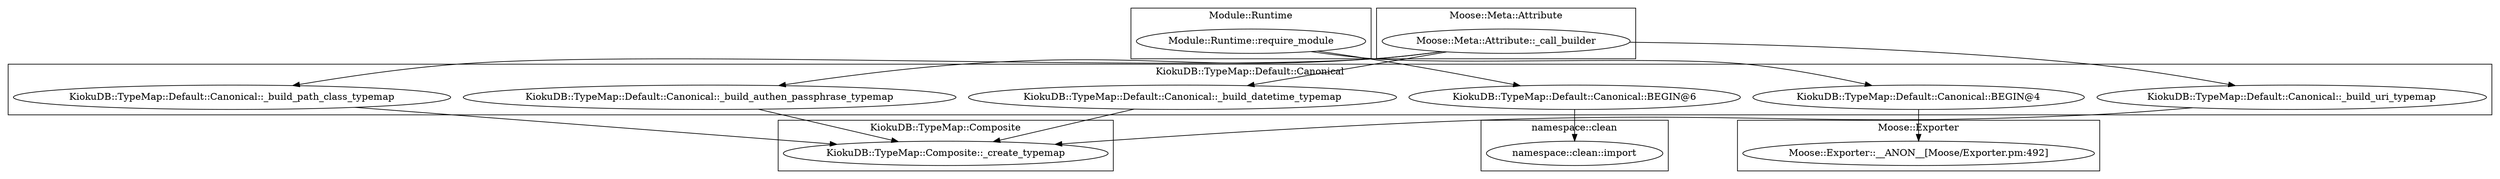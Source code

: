digraph {
graph [overlap=false]
subgraph cluster_KiokuDB_TypeMap_Composite {
	label="KiokuDB::TypeMap::Composite";
	"KiokuDB::TypeMap::Composite::_create_typemap";
}
subgraph cluster_namespace_clean {
	label="namespace::clean";
	"namespace::clean::import";
}
subgraph cluster_Module_Runtime {
	label="Module::Runtime";
	"Module::Runtime::require_module";
}
subgraph cluster_Moose_Meta_Attribute {
	label="Moose::Meta::Attribute";
	"Moose::Meta::Attribute::_call_builder";
}
subgraph cluster_Moose_Exporter {
	label="Moose::Exporter";
	"Moose::Exporter::__ANON__[Moose/Exporter.pm:492]";
}
subgraph cluster_KiokuDB_TypeMap_Default_Canonical {
	label="KiokuDB::TypeMap::Default::Canonical";
	"KiokuDB::TypeMap::Default::Canonical::_build_authen_passphrase_typemap";
	"KiokuDB::TypeMap::Default::Canonical::BEGIN@6";
	"KiokuDB::TypeMap::Default::Canonical::BEGIN@4";
	"KiokuDB::TypeMap::Default::Canonical::_build_path_class_typemap";
	"KiokuDB::TypeMap::Default::Canonical::_build_uri_typemap";
	"KiokuDB::TypeMap::Default::Canonical::_build_datetime_typemap";
}
"Moose::Meta::Attribute::_call_builder" -> "KiokuDB::TypeMap::Default::Canonical::_build_uri_typemap";
"KiokuDB::TypeMap::Default::Canonical::BEGIN@6" -> "namespace::clean::import";
"Moose::Meta::Attribute::_call_builder" -> "KiokuDB::TypeMap::Default::Canonical::_build_datetime_typemap";
"KiokuDB::TypeMap::Default::Canonical::BEGIN@4" -> "Moose::Exporter::__ANON__[Moose/Exporter.pm:492]";
"Moose::Meta::Attribute::_call_builder" -> "KiokuDB::TypeMap::Default::Canonical::_build_authen_passphrase_typemap";
"Moose::Meta::Attribute::_call_builder" -> "KiokuDB::TypeMap::Default::Canonical::_build_path_class_typemap";
"KiokuDB::TypeMap::Default::Canonical::_build_authen_passphrase_typemap" -> "KiokuDB::TypeMap::Composite::_create_typemap";
"KiokuDB::TypeMap::Default::Canonical::_build_uri_typemap" -> "KiokuDB::TypeMap::Composite::_create_typemap";
"KiokuDB::TypeMap::Default::Canonical::_build_path_class_typemap" -> "KiokuDB::TypeMap::Composite::_create_typemap";
"KiokuDB::TypeMap::Default::Canonical::_build_datetime_typemap" -> "KiokuDB::TypeMap::Composite::_create_typemap";
"Module::Runtime::require_module" -> "KiokuDB::TypeMap::Default::Canonical::BEGIN@4";
"Module::Runtime::require_module" -> "KiokuDB::TypeMap::Default::Canonical::BEGIN@6";
}
